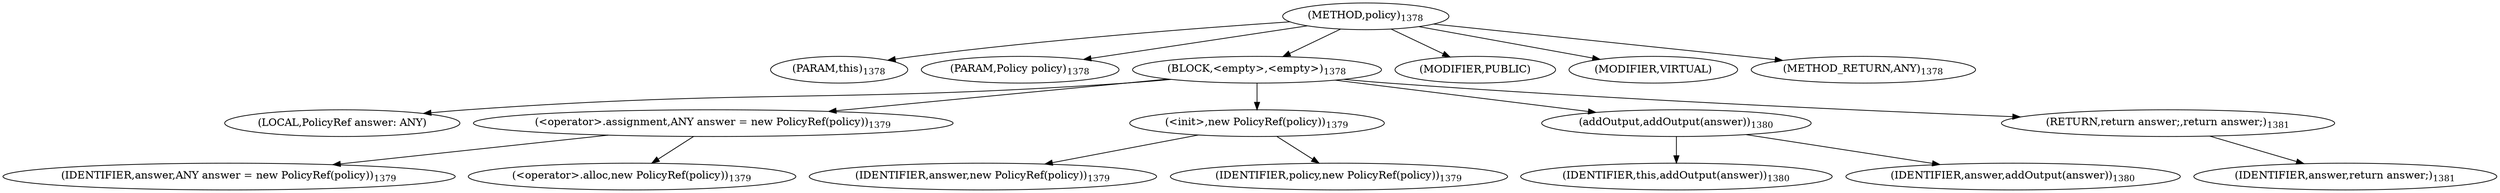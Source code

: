 digraph "policy" {  
"2519" [label = <(METHOD,policy)<SUB>1378</SUB>> ]
"325" [label = <(PARAM,this)<SUB>1378</SUB>> ]
"2520" [label = <(PARAM,Policy policy)<SUB>1378</SUB>> ]
"2521" [label = <(BLOCK,&lt;empty&gt;,&lt;empty&gt;)<SUB>1378</SUB>> ]
"323" [label = <(LOCAL,PolicyRef answer: ANY)> ]
"2522" [label = <(&lt;operator&gt;.assignment,ANY answer = new PolicyRef(policy))<SUB>1379</SUB>> ]
"2523" [label = <(IDENTIFIER,answer,ANY answer = new PolicyRef(policy))<SUB>1379</SUB>> ]
"2524" [label = <(&lt;operator&gt;.alloc,new PolicyRef(policy))<SUB>1379</SUB>> ]
"2525" [label = <(&lt;init&gt;,new PolicyRef(policy))<SUB>1379</SUB>> ]
"322" [label = <(IDENTIFIER,answer,new PolicyRef(policy))<SUB>1379</SUB>> ]
"2526" [label = <(IDENTIFIER,policy,new PolicyRef(policy))<SUB>1379</SUB>> ]
"2527" [label = <(addOutput,addOutput(answer))<SUB>1380</SUB>> ]
"324" [label = <(IDENTIFIER,this,addOutput(answer))<SUB>1380</SUB>> ]
"2528" [label = <(IDENTIFIER,answer,addOutput(answer))<SUB>1380</SUB>> ]
"2529" [label = <(RETURN,return answer;,return answer;)<SUB>1381</SUB>> ]
"2530" [label = <(IDENTIFIER,answer,return answer;)<SUB>1381</SUB>> ]
"2531" [label = <(MODIFIER,PUBLIC)> ]
"2532" [label = <(MODIFIER,VIRTUAL)> ]
"2533" [label = <(METHOD_RETURN,ANY)<SUB>1378</SUB>> ]
  "2519" -> "325" 
  "2519" -> "2520" 
  "2519" -> "2521" 
  "2519" -> "2531" 
  "2519" -> "2532" 
  "2519" -> "2533" 
  "2521" -> "323" 
  "2521" -> "2522" 
  "2521" -> "2525" 
  "2521" -> "2527" 
  "2521" -> "2529" 
  "2522" -> "2523" 
  "2522" -> "2524" 
  "2525" -> "322" 
  "2525" -> "2526" 
  "2527" -> "324" 
  "2527" -> "2528" 
  "2529" -> "2530" 
}
